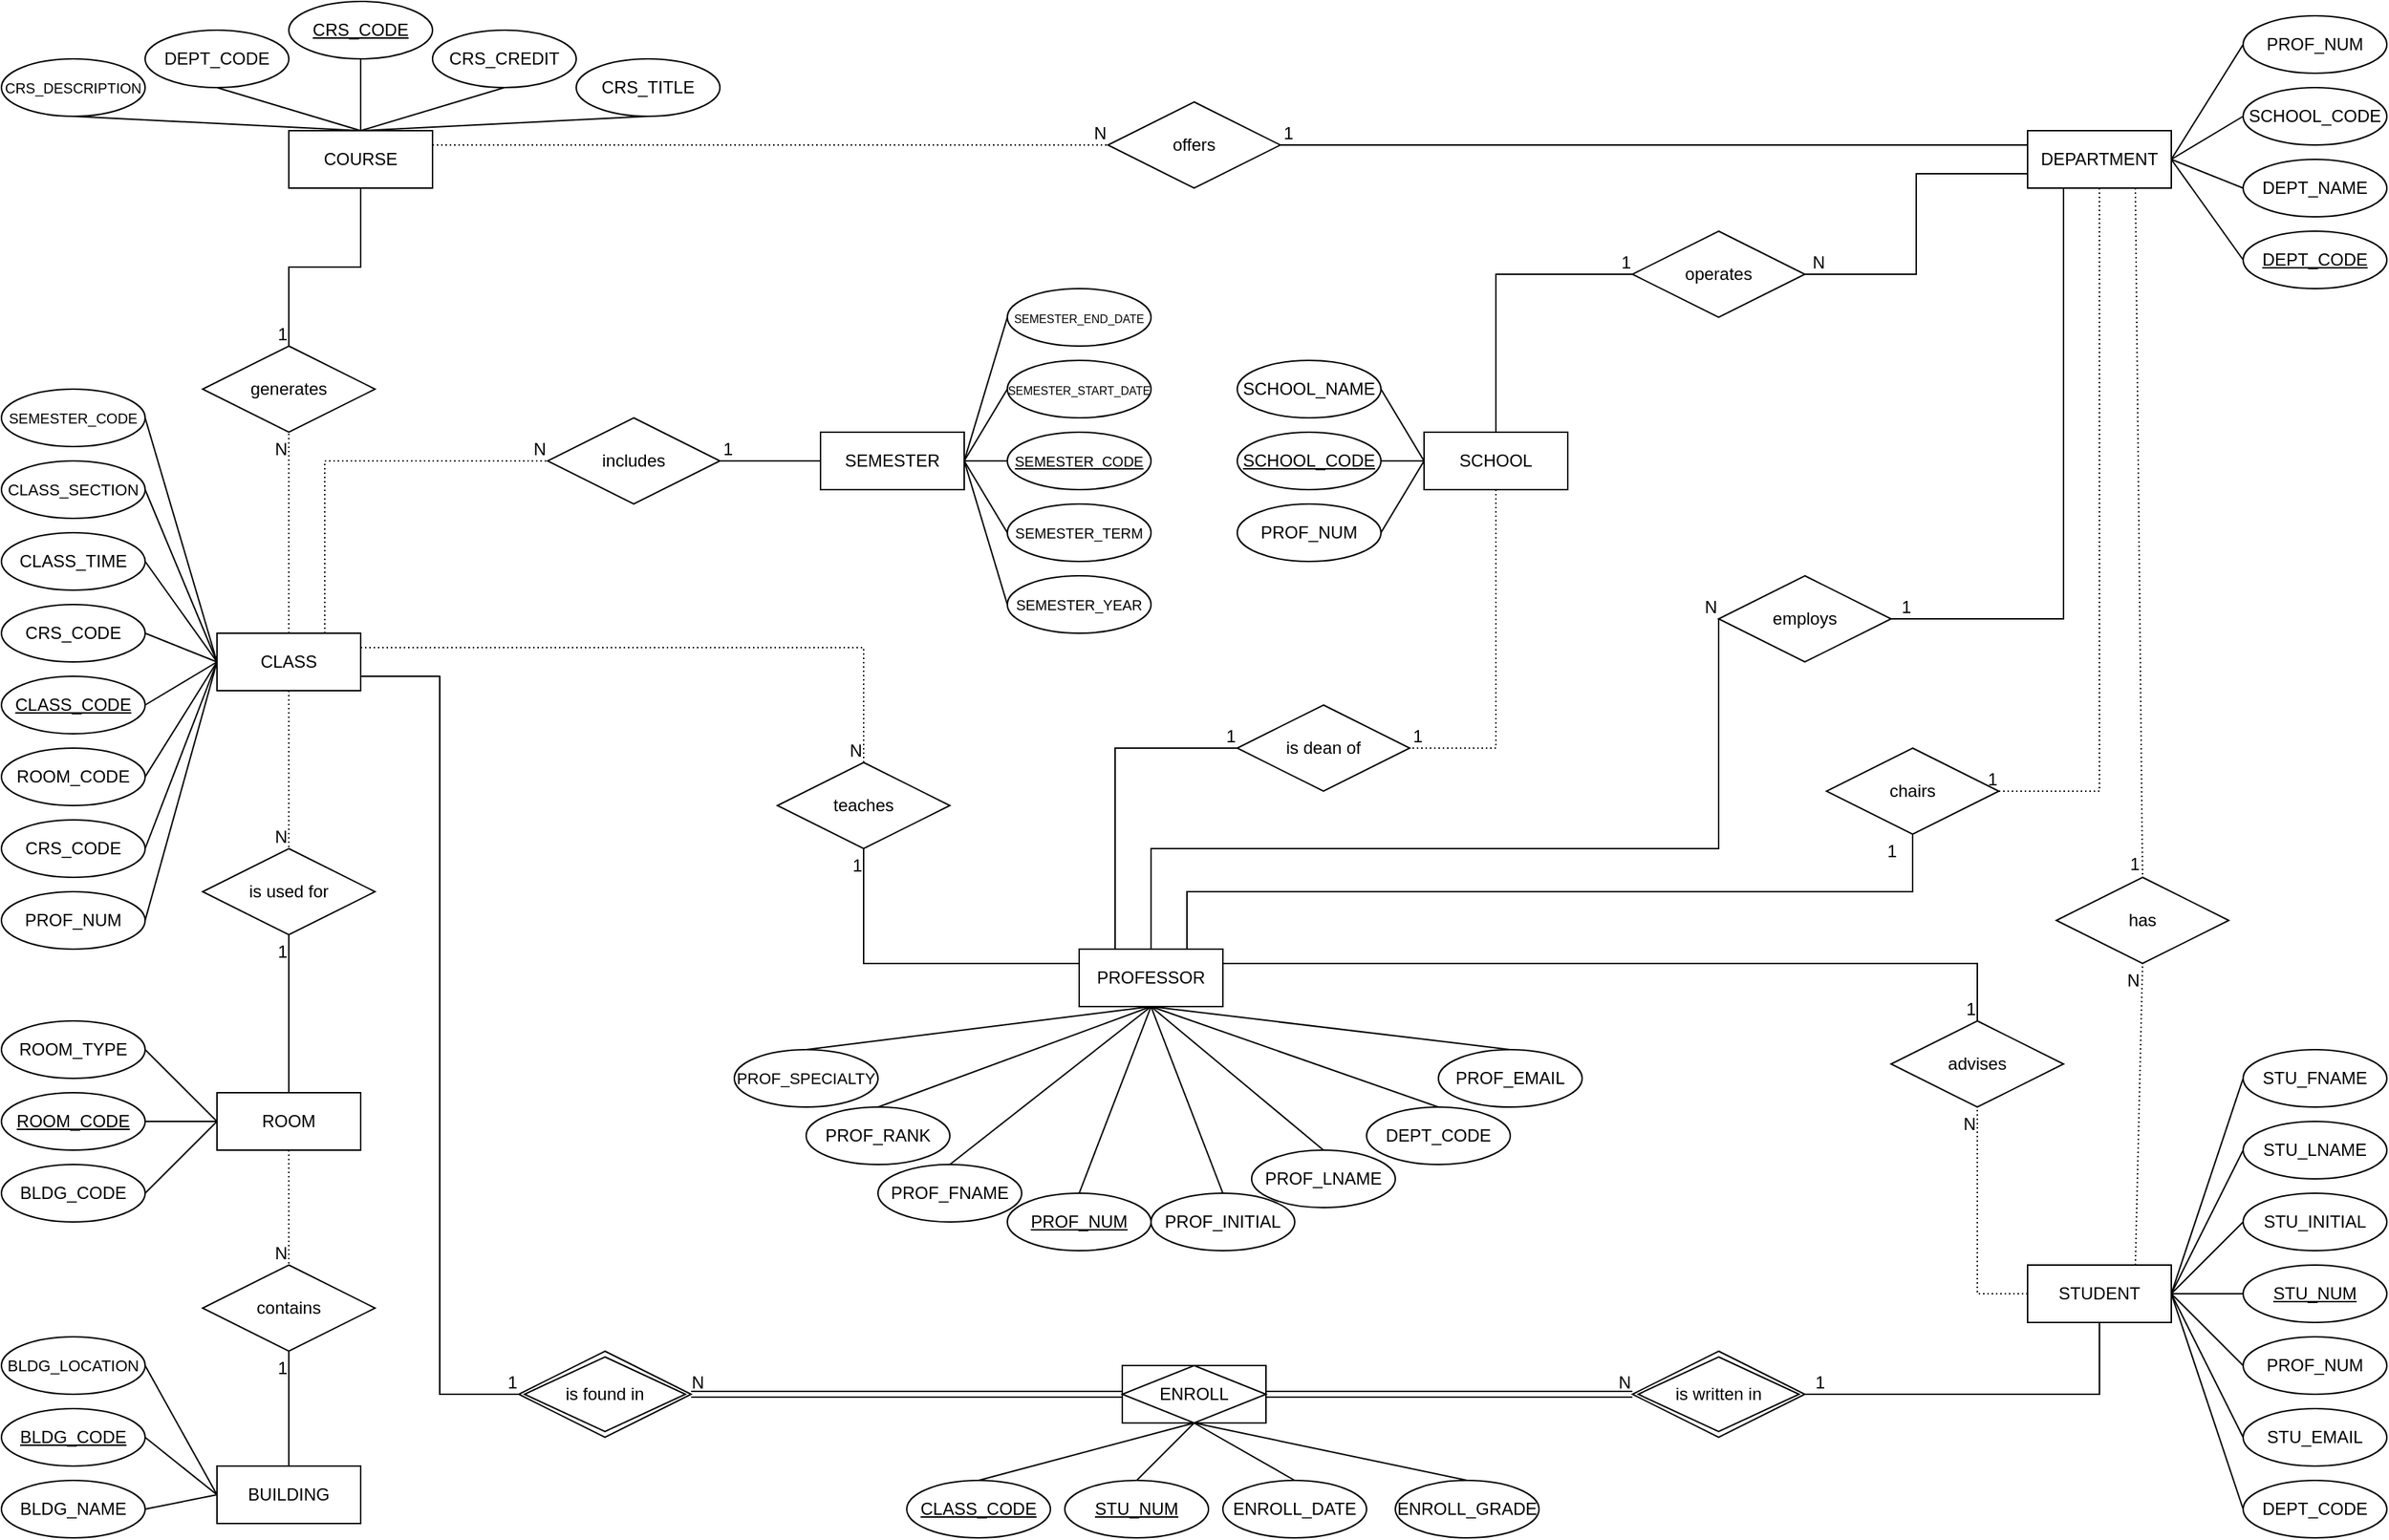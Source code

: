 <mxfile version="24.2.5" type="google">
  <diagram id="R2lEEEUBdFMjLlhIrx00" name="Page-1">
    <mxGraphModel grid="1" page="1" gridSize="10" guides="1" tooltips="1" connect="1" arrows="1" fold="1" pageScale="1" pageWidth="850" pageHeight="1100" math="0" shadow="0" extFonts="Permanent Marker^https://fonts.googleapis.com/css?family=Permanent+Marker">
      <root>
        <mxCell id="0" />
        <mxCell id="1" parent="0" />
        <mxCell id="-fKWHb4eZTRA06gbMYJY-56" value="ENROLL" style="shape=associativeEntity;whiteSpace=wrap;html=1;align=center;" vertex="1" parent="1">
          <mxGeometry x="-50" y="960" width="100" height="40" as="geometry" />
        </mxCell>
        <mxCell id="-fKWHb4eZTRA06gbMYJY-8" value="SCHOOL" style="whiteSpace=wrap;html=1;align=center;" vertex="1" parent="1">
          <mxGeometry x="160" y="310" width="100" height="40" as="geometry" />
        </mxCell>
        <mxCell id="-fKWHb4eZTRA06gbMYJY-9" value="COURSE" style="whiteSpace=wrap;html=1;align=center;" vertex="1" parent="1">
          <mxGeometry x="-630" y="100" width="100" height="40" as="geometry" />
        </mxCell>
        <mxCell id="-fKWHb4eZTRA06gbMYJY-10" value="CLASS" style="whiteSpace=wrap;html=1;align=center;" vertex="1" parent="1">
          <mxGeometry x="-680" y="450" width="100" height="40" as="geometry" />
        </mxCell>
        <mxCell id="-fKWHb4eZTRA06gbMYJY-12" value="STUDENT" style="whiteSpace=wrap;html=1;align=center;" vertex="1" parent="1">
          <mxGeometry x="580" y="890" width="100" height="40" as="geometry" />
        </mxCell>
        <mxCell id="-fKWHb4eZTRA06gbMYJY-13" value="ROOM" style="whiteSpace=wrap;html=1;align=center;" vertex="1" parent="1">
          <mxGeometry x="-680" y="770" width="100" height="40" as="geometry" />
        </mxCell>
        <mxCell id="-fKWHb4eZTRA06gbMYJY-14" value="BUILDING" style="whiteSpace=wrap;html=1;align=center;" vertex="1" parent="1">
          <mxGeometry x="-680" y="1030" width="100" height="40" as="geometry" />
        </mxCell>
        <mxCell id="-fKWHb4eZTRA06gbMYJY-15" value="PROFESSOR" style="whiteSpace=wrap;html=1;align=center;" vertex="1" parent="1">
          <mxGeometry x="-80" y="670" width="100" height="40" as="geometry" />
        </mxCell>
        <mxCell id="-fKWHb4eZTRA06gbMYJY-16" value="DEPARTMENT" style="whiteSpace=wrap;html=1;align=center;" vertex="1" parent="1">
          <mxGeometry x="580" y="100" width="100" height="40" as="geometry" />
        </mxCell>
        <mxCell id="-fKWHb4eZTRA06gbMYJY-17" value="SEMESTER" style="whiteSpace=wrap;html=1;align=center;" vertex="1" parent="1">
          <mxGeometry x="-260" y="310" width="100" height="40" as="geometry" />
        </mxCell>
        <mxCell id="-fKWHb4eZTRA06gbMYJY-18" value="PROF_NUM" style="ellipse;whiteSpace=wrap;html=1;align=center;fontStyle=4;" vertex="1" parent="1">
          <mxGeometry x="-130" y="840" width="100" height="40" as="geometry" />
        </mxCell>
        <mxCell id="-fKWHb4eZTRA06gbMYJY-19" value="DEPT_CODE" style="ellipse;whiteSpace=wrap;html=1;align=center;" vertex="1" parent="1">
          <mxGeometry x="120" y="780" width="100" height="40" as="geometry" />
        </mxCell>
        <mxCell id="-fKWHb4eZTRA06gbMYJY-20" value="&lt;font style=&quot;font-size: 11px;&quot;&gt;PROF_SPECIALTY&lt;/font&gt;" style="ellipse;whiteSpace=wrap;html=1;align=center;" vertex="1" parent="1">
          <mxGeometry x="-320" y="740" width="100" height="40" as="geometry" />
        </mxCell>
        <mxCell id="-fKWHb4eZTRA06gbMYJY-21" value="PROF_RANK" style="ellipse;whiteSpace=wrap;html=1;align=center;" vertex="1" parent="1">
          <mxGeometry x="-270" y="780" width="100" height="40" as="geometry" />
        </mxCell>
        <mxCell id="-fKWHb4eZTRA06gbMYJY-23" value="PROF_FNAME" style="ellipse;whiteSpace=wrap;html=1;align=center;" vertex="1" parent="1">
          <mxGeometry x="-220" y="820" width="100" height="40" as="geometry" />
        </mxCell>
        <mxCell id="-fKWHb4eZTRA06gbMYJY-24" value="PROF_INITIAL" style="ellipse;whiteSpace=wrap;html=1;align=center;" vertex="1" parent="1">
          <mxGeometry x="-30" y="840" width="100" height="40" as="geometry" />
        </mxCell>
        <mxCell id="-fKWHb4eZTRA06gbMYJY-25" value="PROF_EMAIL" style="ellipse;whiteSpace=wrap;html=1;align=center;" vertex="1" parent="1">
          <mxGeometry x="170" y="740" width="100" height="40" as="geometry" />
        </mxCell>
        <mxCell id="-fKWHb4eZTRA06gbMYJY-27" value="SCHOOL_CODE" style="ellipse;whiteSpace=wrap;html=1;align=center;fontStyle=4;" vertex="1" parent="1">
          <mxGeometry x="30" y="310" width="100" height="40" as="geometry" />
        </mxCell>
        <mxCell id="-fKWHb4eZTRA06gbMYJY-28" value="SCHOOL_NAME" style="ellipse;whiteSpace=wrap;html=1;align=center;" vertex="1" parent="1">
          <mxGeometry x="30" y="260" width="100" height="40" as="geometry" />
        </mxCell>
        <mxCell id="-fKWHb4eZTRA06gbMYJY-29" value="PROF_NUM" style="ellipse;whiteSpace=wrap;html=1;align=center;" vertex="1" parent="1">
          <mxGeometry x="30" y="360" width="100" height="40" as="geometry" />
        </mxCell>
        <mxCell id="-fKWHb4eZTRA06gbMYJY-30" value="DEPT_CODE" style="ellipse;whiteSpace=wrap;html=1;align=center;fontStyle=4;" vertex="1" parent="1">
          <mxGeometry x="730" y="170" width="100" height="40" as="geometry" />
        </mxCell>
        <mxCell id="-fKWHb4eZTRA06gbMYJY-31" value="DEPT_NAME" style="ellipse;whiteSpace=wrap;html=1;align=center;" vertex="1" parent="1">
          <mxGeometry x="730" y="120" width="100" height="40" as="geometry" />
        </mxCell>
        <mxCell id="-fKWHb4eZTRA06gbMYJY-32" value="SCHOOL_CODE" style="ellipse;whiteSpace=wrap;html=1;align=center;" vertex="1" parent="1">
          <mxGeometry x="730" y="70" width="100" height="40" as="geometry" />
        </mxCell>
        <mxCell id="-fKWHb4eZTRA06gbMYJY-33" value="PROF_NUM" style="ellipse;whiteSpace=wrap;html=1;align=center;" vertex="1" parent="1">
          <mxGeometry x="730" y="20" width="100" height="40" as="geometry" />
        </mxCell>
        <mxCell id="-fKWHb4eZTRA06gbMYJY-35" value="&lt;font style=&quot;font-size: 10px;&quot;&gt;SEMESTER_CODE&lt;/font&gt;" style="ellipse;whiteSpace=wrap;html=1;align=center;fontStyle=4;" vertex="1" parent="1">
          <mxGeometry x="-130" y="310" width="100" height="40" as="geometry" />
        </mxCell>
        <mxCell id="-fKWHb4eZTRA06gbMYJY-36" value="&lt;font style=&quot;font-size: 10px;&quot;&gt;SEMESTER_TERM&lt;/font&gt;" style="ellipse;whiteSpace=wrap;html=1;align=center;" vertex="1" parent="1">
          <mxGeometry x="-130" y="360" width="100" height="40" as="geometry" />
        </mxCell>
        <mxCell id="-fKWHb4eZTRA06gbMYJY-37" value="&lt;font style=&quot;font-size: 10px;&quot;&gt;SEMESTER_YEAR&lt;/font&gt;" style="ellipse;whiteSpace=wrap;html=1;align=center;" vertex="1" parent="1">
          <mxGeometry x="-130" y="410" width="100" height="40" as="geometry" />
        </mxCell>
        <mxCell id="-fKWHb4eZTRA06gbMYJY-38" value="&lt;font style=&quot;font-size: 8px;&quot;&gt;SEMESTER_START_DATE&lt;/font&gt;" style="ellipse;whiteSpace=wrap;html=1;align=center;" vertex="1" parent="1">
          <mxGeometry x="-130" y="260" width="100" height="40" as="geometry" />
        </mxCell>
        <mxCell id="-fKWHb4eZTRA06gbMYJY-39" value="&lt;font style=&quot;font-size: 8px;&quot;&gt;SEMESTER_END_DATE&lt;/font&gt;" style="ellipse;whiteSpace=wrap;html=1;align=center;" vertex="1" parent="1">
          <mxGeometry x="-130" y="210" width="100" height="40" as="geometry" />
        </mxCell>
        <mxCell id="-fKWHb4eZTRA06gbMYJY-42" value="&lt;font style=&quot;font-size: 10px;&quot;&gt;CRS_DESCRIPTION&lt;/font&gt;" style="ellipse;whiteSpace=wrap;html=1;align=center;" vertex="1" parent="1">
          <mxGeometry x="-830" y="50" width="100" height="40" as="geometry" />
        </mxCell>
        <mxCell id="-fKWHb4eZTRA06gbMYJY-43" value="CRS_CREDIT" style="ellipse;whiteSpace=wrap;html=1;align=center;" vertex="1" parent="1">
          <mxGeometry x="-530" y="30" width="100" height="40" as="geometry" />
        </mxCell>
        <mxCell id="-fKWHb4eZTRA06gbMYJY-44" value="DEPT_CODE" style="ellipse;whiteSpace=wrap;html=1;align=center;" vertex="1" parent="1">
          <mxGeometry x="-730" y="30" width="100" height="40" as="geometry" />
        </mxCell>
        <mxCell id="-fKWHb4eZTRA06gbMYJY-45" value="CRS_TITLE" style="ellipse;whiteSpace=wrap;html=1;align=center;" vertex="1" parent="1">
          <mxGeometry x="-430" y="50" width="100" height="40" as="geometry" />
        </mxCell>
        <mxCell id="-fKWHb4eZTRA06gbMYJY-48" value="CLASS_CODE" style="ellipse;whiteSpace=wrap;html=1;align=center;fontStyle=4;" vertex="1" parent="1">
          <mxGeometry x="-830" y="480" width="100" height="40" as="geometry" />
        </mxCell>
        <mxCell id="-fKWHb4eZTRA06gbMYJY-49" value="&lt;font style=&quot;font-size: 11px;&quot;&gt;CLASS_SECTION&lt;/font&gt;" style="ellipse;whiteSpace=wrap;html=1;align=center;" vertex="1" parent="1">
          <mxGeometry x="-830" y="330" width="100" height="40" as="geometry" />
        </mxCell>
        <mxCell id="-fKWHb4eZTRA06gbMYJY-50" value="CLASS_TIME" style="ellipse;whiteSpace=wrap;html=1;align=center;" vertex="1" parent="1">
          <mxGeometry x="-830" y="380" width="100" height="40" as="geometry" />
        </mxCell>
        <mxCell id="-fKWHb4eZTRA06gbMYJY-51" value="CRS_CODE" style="ellipse;whiteSpace=wrap;html=1;align=center;" vertex="1" parent="1">
          <mxGeometry x="-830" y="580" width="100" height="40" as="geometry" />
        </mxCell>
        <mxCell id="-fKWHb4eZTRA06gbMYJY-52" value="ROOM_CODE" style="ellipse;whiteSpace=wrap;html=1;align=center;" vertex="1" parent="1">
          <mxGeometry x="-830" y="530" width="100" height="40" as="geometry" />
        </mxCell>
        <mxCell id="-fKWHb4eZTRA06gbMYJY-53" value="PROF_NUM" style="ellipse;whiteSpace=wrap;html=1;align=center;" vertex="1" parent="1">
          <mxGeometry x="-830" y="630" width="100" height="40" as="geometry" />
        </mxCell>
        <mxCell id="-fKWHb4eZTRA06gbMYJY-54" value="&lt;font style=&quot;font-size: 10px;&quot;&gt;SEMESTER_CODE&lt;/font&gt;" style="ellipse;whiteSpace=wrap;html=1;align=center;" vertex="1" parent="1">
          <mxGeometry x="-830" y="280" width="100" height="40" as="geometry" />
        </mxCell>
        <mxCell id="-fKWHb4eZTRA06gbMYJY-55" value="CRS_CODE" style="ellipse;whiteSpace=wrap;html=1;align=center;" vertex="1" parent="1">
          <mxGeometry x="-830" y="430" width="100" height="40" as="geometry" />
        </mxCell>
        <mxCell id="-fKWHb4eZTRA06gbMYJY-57" value="STU_NUM" style="ellipse;whiteSpace=wrap;html=1;align=center;fontStyle=4;" vertex="1" parent="1">
          <mxGeometry x="-90" y="1040" width="100" height="40" as="geometry" />
        </mxCell>
        <mxCell id="-fKWHb4eZTRA06gbMYJY-58" value="CLASS_CODE" style="ellipse;whiteSpace=wrap;html=1;align=center;fontStyle=4;" vertex="1" parent="1">
          <mxGeometry x="-200" y="1040" width="100" height="40" as="geometry" />
        </mxCell>
        <mxCell id="-fKWHb4eZTRA06gbMYJY-59" value="ENROLL_GRADE" style="ellipse;whiteSpace=wrap;html=1;align=center;" vertex="1" parent="1">
          <mxGeometry x="140" y="1040" width="100" height="40" as="geometry" />
        </mxCell>
        <mxCell id="-fKWHb4eZTRA06gbMYJY-60" value="ENROLL_DATE" style="ellipse;whiteSpace=wrap;html=1;align=center;" vertex="1" parent="1">
          <mxGeometry x="20" y="1040" width="100" height="40" as="geometry" />
        </mxCell>
        <mxCell id="-fKWHb4eZTRA06gbMYJY-61" value="STU_NUM" style="ellipse;whiteSpace=wrap;html=1;align=center;fontStyle=4;" vertex="1" parent="1">
          <mxGeometry x="730" y="890" width="100" height="40" as="geometry" />
        </mxCell>
        <mxCell id="-fKWHb4eZTRA06gbMYJY-62" value="STU_EMAIL" style="ellipse;whiteSpace=wrap;html=1;align=center;" vertex="1" parent="1">
          <mxGeometry x="730" y="990" width="100" height="40" as="geometry" />
        </mxCell>
        <mxCell id="-fKWHb4eZTRA06gbMYJY-63" value="STU_INITIAL" style="ellipse;whiteSpace=wrap;html=1;align=center;" vertex="1" parent="1">
          <mxGeometry x="730" y="840" width="100" height="40" as="geometry" />
        </mxCell>
        <mxCell id="-fKWHb4eZTRA06gbMYJY-64" value="DEPT_CODE" style="ellipse;whiteSpace=wrap;html=1;align=center;" vertex="1" parent="1">
          <mxGeometry x="730" y="1040" width="100" height="40" as="geometry" />
        </mxCell>
        <mxCell id="-fKWHb4eZTRA06gbMYJY-65" value="STU_LNAME" style="ellipse;whiteSpace=wrap;html=1;align=center;" vertex="1" parent="1">
          <mxGeometry x="730" y="790" width="100" height="40" as="geometry" />
        </mxCell>
        <mxCell id="-fKWHb4eZTRA06gbMYJY-66" value="STU_FNAME" style="ellipse;whiteSpace=wrap;html=1;align=center;" vertex="1" parent="1">
          <mxGeometry x="730" y="740" width="100" height="40" as="geometry" />
        </mxCell>
        <mxCell id="-fKWHb4eZTRA06gbMYJY-67" value="PROF_NUM" style="ellipse;whiteSpace=wrap;html=1;align=center;" vertex="1" parent="1">
          <mxGeometry x="730" y="940" width="100" height="40" as="geometry" />
        </mxCell>
        <mxCell id="-fKWHb4eZTRA06gbMYJY-68" value="ROOM_CODE" style="ellipse;whiteSpace=wrap;html=1;align=center;fontStyle=4;" vertex="1" parent="1">
          <mxGeometry x="-830" y="770" width="100" height="40" as="geometry" />
        </mxCell>
        <mxCell id="-fKWHb4eZTRA06gbMYJY-69" value="BLDG_CODE" style="ellipse;whiteSpace=wrap;html=1;align=center;" vertex="1" parent="1">
          <mxGeometry x="-830" y="820" width="100" height="40" as="geometry" />
        </mxCell>
        <mxCell id="-fKWHb4eZTRA06gbMYJY-70" value="ROOM_TYPE" style="ellipse;whiteSpace=wrap;html=1;align=center;" vertex="1" parent="1">
          <mxGeometry x="-830" y="720" width="100" height="40" as="geometry" />
        </mxCell>
        <mxCell id="-fKWHb4eZTRA06gbMYJY-71" value="BLDG_CODE" style="ellipse;whiteSpace=wrap;html=1;align=center;fontStyle=4;" vertex="1" parent="1">
          <mxGeometry x="-830" y="990" width="100" height="40" as="geometry" />
        </mxCell>
        <mxCell id="-fKWHb4eZTRA06gbMYJY-72" value="&lt;font style=&quot;font-size: 11px;&quot;&gt;BLDG_LOCATION&lt;/font&gt;" style="ellipse;whiteSpace=wrap;html=1;align=center;" vertex="1" parent="1">
          <mxGeometry x="-830" y="940" width="100" height="40" as="geometry" />
        </mxCell>
        <mxCell id="-fKWHb4eZTRA06gbMYJY-73" value="BLDG_NAME" style="ellipse;whiteSpace=wrap;html=1;align=center;" vertex="1" parent="1">
          <mxGeometry x="-830" y="1040" width="100" height="40" as="geometry" />
        </mxCell>
        <mxCell id="zHZeU2eLevNIGY5PHgCM-1" value="" style="endArrow=none;html=1;rounded=0;entryX=0.5;entryY=0;entryDx=0;entryDy=0;exitX=0.5;exitY=1;exitDx=0;exitDy=0;" edge="1" parent="1" source="-fKWHb4eZTRA06gbMYJY-15" target="-fKWHb4eZTRA06gbMYJY-24">
          <mxGeometry width="50" height="50" relative="1" as="geometry">
            <mxPoint x="30" y="750" as="sourcePoint" />
            <mxPoint x="450" y="210" as="targetPoint" />
          </mxGeometry>
        </mxCell>
        <mxCell id="zHZeU2eLevNIGY5PHgCM-2" value="" style="endArrow=none;html=1;rounded=0;exitX=0.5;exitY=1;exitDx=0;exitDy=0;entryX=0.5;entryY=0;entryDx=0;entryDy=0;" edge="1" parent="1" source="-fKWHb4eZTRA06gbMYJY-15" target="-fKWHb4eZTRA06gbMYJY-25">
          <mxGeometry width="50" height="50" relative="1" as="geometry">
            <mxPoint x="400" y="260" as="sourcePoint" />
            <mxPoint x="450" y="210" as="targetPoint" />
          </mxGeometry>
        </mxCell>
        <mxCell id="zHZeU2eLevNIGY5PHgCM-3" value="" style="endArrow=none;html=1;rounded=0;exitX=0.5;exitY=1;exitDx=0;exitDy=0;entryX=0.5;entryY=0;entryDx=0;entryDy=0;" edge="1" parent="1" source="-fKWHb4eZTRA06gbMYJY-15" target="-fKWHb4eZTRA06gbMYJY-18">
          <mxGeometry width="50" height="50" relative="1" as="geometry">
            <mxPoint x="400" y="260" as="sourcePoint" />
            <mxPoint x="450" y="210" as="targetPoint" />
          </mxGeometry>
        </mxCell>
        <mxCell id="zHZeU2eLevNIGY5PHgCM-4" value="" style="endArrow=none;html=1;rounded=0;entryX=0.5;entryY=0;entryDx=0;entryDy=0;exitX=0.5;exitY=1;exitDx=0;exitDy=0;" edge="1" parent="1" source="-fKWHb4eZTRA06gbMYJY-15" target="-fKWHb4eZTRA06gbMYJY-23">
          <mxGeometry width="50" height="50" relative="1" as="geometry">
            <mxPoint x="20" y="760" as="sourcePoint" />
            <mxPoint x="450" y="210" as="targetPoint" />
          </mxGeometry>
        </mxCell>
        <mxCell id="zHZeU2eLevNIGY5PHgCM-5" value="" style="endArrow=none;html=1;rounded=0;exitX=0.5;exitY=1;exitDx=0;exitDy=0;entryX=0.5;entryY=0;entryDx=0;entryDy=0;" edge="1" parent="1" source="-fKWHb4eZTRA06gbMYJY-15" target="-fKWHb4eZTRA06gbMYJY-22">
          <mxGeometry width="50" height="50" relative="1" as="geometry">
            <mxPoint x="400" y="260" as="sourcePoint" />
            <mxPoint x="450" y="210" as="targetPoint" />
          </mxGeometry>
        </mxCell>
        <mxCell id="zHZeU2eLevNIGY5PHgCM-6" value="" style="endArrow=none;html=1;rounded=0;exitX=0.5;exitY=1;exitDx=0;exitDy=0;entryX=0.5;entryY=0;entryDx=0;entryDy=0;" edge="1" parent="1" source="-fKWHb4eZTRA06gbMYJY-15" target="-fKWHb4eZTRA06gbMYJY-19">
          <mxGeometry width="50" height="50" relative="1" as="geometry">
            <mxPoint x="400" y="260" as="sourcePoint" />
            <mxPoint x="450" y="210" as="targetPoint" />
          </mxGeometry>
        </mxCell>
        <mxCell id="zHZeU2eLevNIGY5PHgCM-7" value="" style="endArrow=none;html=1;rounded=0;entryX=0.5;entryY=0;entryDx=0;entryDy=0;exitX=0.5;exitY=1;exitDx=0;exitDy=0;" edge="1" parent="1" source="-fKWHb4eZTRA06gbMYJY-15" target="-fKWHb4eZTRA06gbMYJY-21">
          <mxGeometry width="50" height="50" relative="1" as="geometry">
            <mxPoint x="390" y="160" as="sourcePoint" />
            <mxPoint x="450" y="210" as="targetPoint" />
          </mxGeometry>
        </mxCell>
        <mxCell id="zHZeU2eLevNIGY5PHgCM-8" value="" style="endArrow=none;html=1;rounded=0;exitX=0.5;exitY=1;exitDx=0;exitDy=0;entryX=0.5;entryY=0;entryDx=0;entryDy=0;" edge="1" parent="1" source="-fKWHb4eZTRA06gbMYJY-15" target="-fKWHb4eZTRA06gbMYJY-20">
          <mxGeometry width="50" height="50" relative="1" as="geometry">
            <mxPoint x="400" y="260" as="sourcePoint" />
            <mxPoint x="450" y="210" as="targetPoint" />
          </mxGeometry>
        </mxCell>
        <mxCell id="zHZeU2eLevNIGY5PHgCM-9" style="edgeStyle=orthogonalEdgeStyle;rounded=0;orthogonalLoop=1;jettySize=auto;html=1;exitX=0.5;exitY=1;exitDx=0;exitDy=0;" edge="1" parent="1" source="-fKWHb4eZTRA06gbMYJY-18" target="-fKWHb4eZTRA06gbMYJY-18">
          <mxGeometry relative="1" as="geometry" />
        </mxCell>
        <mxCell id="zHZeU2eLevNIGY5PHgCM-10" value="" style="endArrow=none;html=1;rounded=0;exitX=1;exitY=0.5;exitDx=0;exitDy=0;entryX=0;entryY=0.5;entryDx=0;entryDy=0;" edge="1" parent="1" source="-fKWHb4eZTRA06gbMYJY-27" target="-fKWHb4eZTRA06gbMYJY-8">
          <mxGeometry width="50" height="50" relative="1" as="geometry">
            <mxPoint x="430" y="260" as="sourcePoint" />
            <mxPoint x="480" y="210" as="targetPoint" />
          </mxGeometry>
        </mxCell>
        <mxCell id="zHZeU2eLevNIGY5PHgCM-11" value="" style="endArrow=none;html=1;rounded=0;exitX=1;exitY=0.5;exitDx=0;exitDy=0;entryX=0;entryY=0.5;entryDx=0;entryDy=0;" edge="1" parent="1" source="-fKWHb4eZTRA06gbMYJY-29" target="-fKWHb4eZTRA06gbMYJY-8">
          <mxGeometry width="50" height="50" relative="1" as="geometry">
            <mxPoint x="430" y="260" as="sourcePoint" />
            <mxPoint x="480" y="210" as="targetPoint" />
          </mxGeometry>
        </mxCell>
        <mxCell id="zHZeU2eLevNIGY5PHgCM-12" value="" style="endArrow=none;html=1;rounded=0;exitX=1;exitY=0.5;exitDx=0;exitDy=0;entryX=0;entryY=0.5;entryDx=0;entryDy=0;" edge="1" parent="1" source="-fKWHb4eZTRA06gbMYJY-28" target="-fKWHb4eZTRA06gbMYJY-8">
          <mxGeometry width="50" height="50" relative="1" as="geometry">
            <mxPoint x="430" y="260" as="sourcePoint" />
            <mxPoint x="480" y="210" as="targetPoint" />
          </mxGeometry>
        </mxCell>
        <mxCell id="zHZeU2eLevNIGY5PHgCM-16" value="" style="endArrow=none;html=1;rounded=0;exitX=0;exitY=0.5;exitDx=0;exitDy=0;entryX=1;entryY=0.5;entryDx=0;entryDy=0;" edge="1" parent="1" source="-fKWHb4eZTRA06gbMYJY-10" target="-fKWHb4eZTRA06gbMYJY-48">
          <mxGeometry width="50" height="50" relative="1" as="geometry">
            <mxPoint x="380" y="760" as="sourcePoint" />
            <mxPoint x="430" y="710" as="targetPoint" />
          </mxGeometry>
        </mxCell>
        <mxCell id="zHZeU2eLevNIGY5PHgCM-17" value="" style="endArrow=none;html=1;rounded=0;exitX=0;exitY=0.5;exitDx=0;exitDy=0;entryX=1;entryY=0.5;entryDx=0;entryDy=0;" edge="1" parent="1" source="-fKWHb4eZTRA06gbMYJY-10" target="-fKWHb4eZTRA06gbMYJY-52">
          <mxGeometry width="50" height="50" relative="1" as="geometry">
            <mxPoint x="380" y="760" as="sourcePoint" />
            <mxPoint x="430" y="710" as="targetPoint" />
          </mxGeometry>
        </mxCell>
        <mxCell id="zHZeU2eLevNIGY5PHgCM-18" value="" style="endArrow=none;html=1;rounded=0;exitX=0;exitY=0.5;exitDx=0;exitDy=0;entryX=1;entryY=0.5;entryDx=0;entryDy=0;" edge="1" parent="1" source="-fKWHb4eZTRA06gbMYJY-10" target="-fKWHb4eZTRA06gbMYJY-50">
          <mxGeometry width="50" height="50" relative="1" as="geometry">
            <mxPoint x="380" y="760" as="sourcePoint" />
            <mxPoint x="430" y="710" as="targetPoint" />
          </mxGeometry>
        </mxCell>
        <mxCell id="zHZeU2eLevNIGY5PHgCM-19" value="" style="endArrow=none;html=1;rounded=0;exitX=0;exitY=0.5;exitDx=0;exitDy=0;entryX=1;entryY=0.5;entryDx=0;entryDy=0;" edge="1" parent="1" source="-fKWHb4eZTRA06gbMYJY-10" target="-fKWHb4eZTRA06gbMYJY-53">
          <mxGeometry width="50" height="50" relative="1" as="geometry">
            <mxPoint x="380" y="760" as="sourcePoint" />
            <mxPoint x="430" y="710" as="targetPoint" />
          </mxGeometry>
        </mxCell>
        <mxCell id="zHZeU2eLevNIGY5PHgCM-20" value="" style="endArrow=none;html=1;rounded=0;exitX=0;exitY=0.5;exitDx=0;exitDy=0;entryX=1;entryY=0.5;entryDx=0;entryDy=0;" edge="1" parent="1" source="-fKWHb4eZTRA06gbMYJY-10" target="-fKWHb4eZTRA06gbMYJY-55">
          <mxGeometry width="50" height="50" relative="1" as="geometry">
            <mxPoint x="380" y="760" as="sourcePoint" />
            <mxPoint x="-710" y="370" as="targetPoint" />
          </mxGeometry>
        </mxCell>
        <mxCell id="zHZeU2eLevNIGY5PHgCM-21" value="" style="endArrow=none;html=1;rounded=0;exitX=0;exitY=0.5;exitDx=0;exitDy=0;entryX=1;entryY=0.5;entryDx=0;entryDy=0;" edge="1" parent="1" source="-fKWHb4eZTRA06gbMYJY-10" target="-fKWHb4eZTRA06gbMYJY-51">
          <mxGeometry width="50" height="50" relative="1" as="geometry">
            <mxPoint x="380" y="760" as="sourcePoint" />
            <mxPoint x="430" y="710" as="targetPoint" />
          </mxGeometry>
        </mxCell>
        <mxCell id="zHZeU2eLevNIGY5PHgCM-22" value="" style="endArrow=none;html=1;rounded=0;exitX=0;exitY=0.5;exitDx=0;exitDy=0;entryX=1;entryY=0.5;entryDx=0;entryDy=0;" edge="1" parent="1" source="-fKWHb4eZTRA06gbMYJY-10" target="-fKWHb4eZTRA06gbMYJY-54">
          <mxGeometry width="50" height="50" relative="1" as="geometry">
            <mxPoint x="380" y="760" as="sourcePoint" />
            <mxPoint x="430" y="710" as="targetPoint" />
          </mxGeometry>
        </mxCell>
        <mxCell id="zHZeU2eLevNIGY5PHgCM-23" value="" style="endArrow=none;html=1;rounded=0;exitX=0;exitY=0.5;exitDx=0;exitDy=0;entryX=1;entryY=0.5;entryDx=0;entryDy=0;" edge="1" parent="1" source="-fKWHb4eZTRA06gbMYJY-10" target="-fKWHb4eZTRA06gbMYJY-49">
          <mxGeometry width="50" height="50" relative="1" as="geometry">
            <mxPoint x="380" y="760" as="sourcePoint" />
            <mxPoint x="430" y="710" as="targetPoint" />
          </mxGeometry>
        </mxCell>
        <mxCell id="zHZeU2eLevNIGY5PHgCM-24" value="" style="endArrow=none;html=1;rounded=0;exitX=0.5;exitY=1;exitDx=0;exitDy=0;entryX=0.5;entryY=0;entryDx=0;entryDy=0;" edge="1" parent="1" source="-fKWHb4eZTRA06gbMYJY-56" target="-fKWHb4eZTRA06gbMYJY-58">
          <mxGeometry width="50" height="50" relative="1" as="geometry">
            <mxPoint x="380" y="760" as="sourcePoint" />
            <mxPoint x="430" y="710" as="targetPoint" />
          </mxGeometry>
        </mxCell>
        <mxCell id="zHZeU2eLevNIGY5PHgCM-25" value="" style="endArrow=none;html=1;rounded=0;exitX=0.5;exitY=1;exitDx=0;exitDy=0;entryX=0.5;entryY=0;entryDx=0;entryDy=0;" edge="1" parent="1" source="-fKWHb4eZTRA06gbMYJY-56" target="-fKWHb4eZTRA06gbMYJY-57">
          <mxGeometry width="50" height="50" relative="1" as="geometry">
            <mxPoint x="370" y="790" as="sourcePoint" />
            <mxPoint x="430" y="710" as="targetPoint" />
          </mxGeometry>
        </mxCell>
        <mxCell id="zHZeU2eLevNIGY5PHgCM-26" value="" style="endArrow=none;html=1;rounded=0;exitX=0.5;exitY=1;exitDx=0;exitDy=0;entryX=0.5;entryY=0;entryDx=0;entryDy=0;" edge="1" parent="1" source="-fKWHb4eZTRA06gbMYJY-56" target="-fKWHb4eZTRA06gbMYJY-60">
          <mxGeometry width="50" height="50" relative="1" as="geometry">
            <mxPoint x="380" y="760" as="sourcePoint" />
            <mxPoint x="430" y="710" as="targetPoint" />
          </mxGeometry>
        </mxCell>
        <mxCell id="zHZeU2eLevNIGY5PHgCM-27" value="" style="endArrow=none;html=1;rounded=0;exitX=0.5;exitY=0;exitDx=0;exitDy=0;entryX=0.5;entryY=1;entryDx=0;entryDy=0;" edge="1" parent="1" source="-fKWHb4eZTRA06gbMYJY-59" target="-fKWHb4eZTRA06gbMYJY-56">
          <mxGeometry width="50" height="50" relative="1" as="geometry">
            <mxPoint x="210" y="920" as="sourcePoint" />
            <mxPoint y="1010" as="targetPoint" />
          </mxGeometry>
        </mxCell>
        <mxCell id="zHZeU2eLevNIGY5PHgCM-28" value="" style="endArrow=none;html=1;rounded=0;exitX=0;exitY=0.5;exitDx=0;exitDy=0;entryX=1;entryY=0.5;entryDx=0;entryDy=0;" edge="1" parent="1" source="-fKWHb4eZTRA06gbMYJY-13" target="-fKWHb4eZTRA06gbMYJY-68">
          <mxGeometry width="50" height="50" relative="1" as="geometry">
            <mxPoint x="380" y="760" as="sourcePoint" />
            <mxPoint x="430" y="710" as="targetPoint" />
          </mxGeometry>
        </mxCell>
        <mxCell id="zHZeU2eLevNIGY5PHgCM-29" value="" style="endArrow=none;html=1;rounded=0;exitX=0;exitY=0.5;exitDx=0;exitDy=0;entryX=1;entryY=0.5;entryDx=0;entryDy=0;" edge="1" parent="1" source="-fKWHb4eZTRA06gbMYJY-13" target="-fKWHb4eZTRA06gbMYJY-70">
          <mxGeometry width="50" height="50" relative="1" as="geometry">
            <mxPoint x="380" y="760" as="sourcePoint" />
            <mxPoint x="430" y="710" as="targetPoint" />
          </mxGeometry>
        </mxCell>
        <mxCell id="zHZeU2eLevNIGY5PHgCM-30" value="" style="endArrow=none;html=1;rounded=0;exitX=0;exitY=0.5;exitDx=0;exitDy=0;entryX=1;entryY=0.5;entryDx=0;entryDy=0;" edge="1" parent="1" source="-fKWHb4eZTRA06gbMYJY-13" target="-fKWHb4eZTRA06gbMYJY-69">
          <mxGeometry width="50" height="50" relative="1" as="geometry">
            <mxPoint x="380" y="760" as="sourcePoint" />
            <mxPoint x="430" y="710" as="targetPoint" />
          </mxGeometry>
        </mxCell>
        <mxCell id="zHZeU2eLevNIGY5PHgCM-31" value="" style="endArrow=none;html=1;rounded=0;entryX=1;entryY=0.5;entryDx=0;entryDy=0;exitX=0;exitY=0.5;exitDx=0;exitDy=0;" edge="1" parent="1" source="-fKWHb4eZTRA06gbMYJY-14" target="-fKWHb4eZTRA06gbMYJY-72">
          <mxGeometry width="50" height="50" relative="1" as="geometry">
            <mxPoint x="-610" y="1010" as="sourcePoint" />
            <mxPoint x="430" y="710" as="targetPoint" />
          </mxGeometry>
        </mxCell>
        <mxCell id="zHZeU2eLevNIGY5PHgCM-32" value="" style="endArrow=none;html=1;rounded=0;entryX=0;entryY=0.5;entryDx=0;entryDy=0;exitX=1;exitY=0.5;exitDx=0;exitDy=0;" edge="1" parent="1" source="-fKWHb4eZTRA06gbMYJY-71" target="-fKWHb4eZTRA06gbMYJY-14">
          <mxGeometry width="50" height="50" relative="1" as="geometry">
            <mxPoint x="380" y="760" as="sourcePoint" />
            <mxPoint x="430" y="710" as="targetPoint" />
          </mxGeometry>
        </mxCell>
        <mxCell id="zHZeU2eLevNIGY5PHgCM-33" value="" style="endArrow=none;html=1;rounded=0;exitX=1;exitY=0.5;exitDx=0;exitDy=0;entryX=0;entryY=0.5;entryDx=0;entryDy=0;" edge="1" parent="1" source="-fKWHb4eZTRA06gbMYJY-73" target="-fKWHb4eZTRA06gbMYJY-14">
          <mxGeometry width="50" height="50" relative="1" as="geometry">
            <mxPoint x="380" y="760" as="sourcePoint" />
            <mxPoint x="430" y="710" as="targetPoint" />
          </mxGeometry>
        </mxCell>
        <mxCell id="zHZeU2eLevNIGY5PHgCM-34" value="" style="endArrow=none;html=1;rounded=0;exitX=1;exitY=0.5;exitDx=0;exitDy=0;entryX=0;entryY=0.5;entryDx=0;entryDy=0;" edge="1" parent="1" source="-fKWHb4eZTRA06gbMYJY-12" target="-fKWHb4eZTRA06gbMYJY-62">
          <mxGeometry width="50" height="50" relative="1" as="geometry">
            <mxPoint x="380" y="760" as="sourcePoint" />
            <mxPoint x="430" y="710" as="targetPoint" />
          </mxGeometry>
        </mxCell>
        <mxCell id="zHZeU2eLevNIGY5PHgCM-35" value="" style="endArrow=none;html=1;rounded=0;exitX=1;exitY=0.5;exitDx=0;exitDy=0;entryX=0;entryY=0.5;entryDx=0;entryDy=0;" edge="1" parent="1" source="-fKWHb4eZTRA06gbMYJY-12" target="-fKWHb4eZTRA06gbMYJY-61">
          <mxGeometry width="50" height="50" relative="1" as="geometry">
            <mxPoint x="380" y="760" as="sourcePoint" />
            <mxPoint x="430" y="710" as="targetPoint" />
          </mxGeometry>
        </mxCell>
        <mxCell id="zHZeU2eLevNIGY5PHgCM-36" value="" style="endArrow=none;html=1;rounded=0;exitX=1;exitY=0.5;exitDx=0;exitDy=0;entryX=0;entryY=0.5;entryDx=0;entryDy=0;" edge="1" parent="1" source="-fKWHb4eZTRA06gbMYJY-12" target="-fKWHb4eZTRA06gbMYJY-64">
          <mxGeometry width="50" height="50" relative="1" as="geometry">
            <mxPoint x="380" y="760" as="sourcePoint" />
            <mxPoint x="430" y="710" as="targetPoint" />
          </mxGeometry>
        </mxCell>
        <mxCell id="zHZeU2eLevNIGY5PHgCM-37" value="" style="endArrow=none;html=1;rounded=0;exitX=1;exitY=0.5;exitDx=0;exitDy=0;entryX=0;entryY=0.5;entryDx=0;entryDy=0;" edge="1" parent="1" source="-fKWHb4eZTRA06gbMYJY-12" target="-fKWHb4eZTRA06gbMYJY-65">
          <mxGeometry width="50" height="50" relative="1" as="geometry">
            <mxPoint x="380" y="760" as="sourcePoint" />
            <mxPoint x="430" y="710" as="targetPoint" />
          </mxGeometry>
        </mxCell>
        <mxCell id="zHZeU2eLevNIGY5PHgCM-38" value="" style="endArrow=none;html=1;rounded=0;exitX=1;exitY=0.5;exitDx=0;exitDy=0;entryX=0;entryY=0.5;entryDx=0;entryDy=0;" edge="1" parent="1" source="-fKWHb4eZTRA06gbMYJY-12" target="-fKWHb4eZTRA06gbMYJY-63">
          <mxGeometry width="50" height="50" relative="1" as="geometry">
            <mxPoint x="380" y="760" as="sourcePoint" />
            <mxPoint x="430" y="710" as="targetPoint" />
          </mxGeometry>
        </mxCell>
        <mxCell id="zHZeU2eLevNIGY5PHgCM-39" value="" style="endArrow=none;html=1;rounded=0;entryX=1;entryY=0.5;entryDx=0;entryDy=0;exitX=0;exitY=0.5;exitDx=0;exitDy=0;" edge="1" parent="1" source="-fKWHb4eZTRA06gbMYJY-66" target="-fKWHb4eZTRA06gbMYJY-12">
          <mxGeometry width="50" height="50" relative="1" as="geometry">
            <mxPoint x="380" y="760" as="sourcePoint" />
            <mxPoint x="430" y="710" as="targetPoint" />
          </mxGeometry>
        </mxCell>
        <mxCell id="zHZeU2eLevNIGY5PHgCM-40" value="" style="endArrow=none;html=1;rounded=0;exitX=1;exitY=0.5;exitDx=0;exitDy=0;entryX=0;entryY=0.5;entryDx=0;entryDy=0;" edge="1" parent="1" source="-fKWHb4eZTRA06gbMYJY-12" target="-fKWHb4eZTRA06gbMYJY-67">
          <mxGeometry width="50" height="50" relative="1" as="geometry">
            <mxPoint x="380" y="760" as="sourcePoint" />
            <mxPoint x="430" y="710" as="targetPoint" />
          </mxGeometry>
        </mxCell>
        <mxCell id="zHZeU2eLevNIGY5PHgCM-41" value="" style="endArrow=none;html=1;rounded=0;exitX=1;exitY=0.5;exitDx=0;exitDy=0;entryX=0;entryY=0.5;entryDx=0;entryDy=0;" edge="1" parent="1" source="-fKWHb4eZTRA06gbMYJY-17" target="-fKWHb4eZTRA06gbMYJY-35">
          <mxGeometry width="50" height="50" relative="1" as="geometry">
            <mxPoint x="380" y="260" as="sourcePoint" />
            <mxPoint x="430" y="210" as="targetPoint" />
          </mxGeometry>
        </mxCell>
        <mxCell id="zHZeU2eLevNIGY5PHgCM-42" value="" style="endArrow=none;html=1;rounded=0;exitX=1;exitY=0.5;exitDx=0;exitDy=0;entryX=0;entryY=0.5;entryDx=0;entryDy=0;" edge="1" parent="1" source="-fKWHb4eZTRA06gbMYJY-17" target="-fKWHb4eZTRA06gbMYJY-38">
          <mxGeometry width="50" height="50" relative="1" as="geometry">
            <mxPoint x="380" y="260" as="sourcePoint" />
            <mxPoint x="430" y="210" as="targetPoint" />
          </mxGeometry>
        </mxCell>
        <mxCell id="zHZeU2eLevNIGY5PHgCM-43" value="" style="endArrow=none;html=1;rounded=0;exitX=1;exitY=0.5;exitDx=0;exitDy=0;entryX=0;entryY=0.5;entryDx=0;entryDy=0;" edge="1" parent="1" source="-fKWHb4eZTRA06gbMYJY-17" target="-fKWHb4eZTRA06gbMYJY-36">
          <mxGeometry width="50" height="50" relative="1" as="geometry">
            <mxPoint x="380" y="260" as="sourcePoint" />
            <mxPoint x="430" y="210" as="targetPoint" />
          </mxGeometry>
        </mxCell>
        <mxCell id="zHZeU2eLevNIGY5PHgCM-44" value="" style="endArrow=none;html=1;rounded=0;exitX=1;exitY=0.5;exitDx=0;exitDy=0;entryX=0;entryY=0.5;entryDx=0;entryDy=0;" edge="1" parent="1" source="-fKWHb4eZTRA06gbMYJY-17" target="-fKWHb4eZTRA06gbMYJY-39">
          <mxGeometry width="50" height="50" relative="1" as="geometry">
            <mxPoint x="380" y="260" as="sourcePoint" />
            <mxPoint x="430" y="210" as="targetPoint" />
          </mxGeometry>
        </mxCell>
        <mxCell id="zHZeU2eLevNIGY5PHgCM-45" value="" style="endArrow=none;html=1;rounded=0;exitX=1;exitY=0.5;exitDx=0;exitDy=0;entryX=0;entryY=0.5;entryDx=0;entryDy=0;" edge="1" parent="1" source="-fKWHb4eZTRA06gbMYJY-17" target="-fKWHb4eZTRA06gbMYJY-37">
          <mxGeometry width="50" height="50" relative="1" as="geometry">
            <mxPoint x="380" y="260" as="sourcePoint" />
            <mxPoint x="430" y="210" as="targetPoint" />
          </mxGeometry>
        </mxCell>
        <mxCell id="zHZeU2eLevNIGY5PHgCM-46" value="" style="endArrow=none;html=1;rounded=0;exitX=1;exitY=0.5;exitDx=0;exitDy=0;entryX=0;entryY=0.5;entryDx=0;entryDy=0;" edge="1" parent="1" source="-fKWHb4eZTRA06gbMYJY-16" target="-fKWHb4eZTRA06gbMYJY-33">
          <mxGeometry width="50" height="50" relative="1" as="geometry">
            <mxPoint x="380" y="260" as="sourcePoint" />
            <mxPoint x="430" y="210" as="targetPoint" />
          </mxGeometry>
        </mxCell>
        <mxCell id="zHZeU2eLevNIGY5PHgCM-48" value="" style="endArrow=none;html=1;rounded=0;exitX=1;exitY=0.5;exitDx=0;exitDy=0;entryX=0;entryY=0.5;entryDx=0;entryDy=0;" edge="1" parent="1" source="-fKWHb4eZTRA06gbMYJY-16" target="-fKWHb4eZTRA06gbMYJY-30">
          <mxGeometry width="50" height="50" relative="1" as="geometry">
            <mxPoint x="380" y="260" as="sourcePoint" />
            <mxPoint x="430" y="210" as="targetPoint" />
          </mxGeometry>
        </mxCell>
        <mxCell id="zHZeU2eLevNIGY5PHgCM-49" value="" style="endArrow=none;html=1;rounded=0;exitX=1;exitY=0.5;exitDx=0;exitDy=0;entryX=0;entryY=0.5;entryDx=0;entryDy=0;" edge="1" parent="1" source="-fKWHb4eZTRA06gbMYJY-16" target="-fKWHb4eZTRA06gbMYJY-32">
          <mxGeometry width="50" height="50" relative="1" as="geometry">
            <mxPoint x="380" y="260" as="sourcePoint" />
            <mxPoint x="430" y="210" as="targetPoint" />
          </mxGeometry>
        </mxCell>
        <mxCell id="zHZeU2eLevNIGY5PHgCM-50" value="" style="endArrow=none;html=1;rounded=0;exitX=0;exitY=0.5;exitDx=0;exitDy=0;entryX=1;entryY=0.5;entryDx=0;entryDy=0;" edge="1" parent="1" source="-fKWHb4eZTRA06gbMYJY-31" target="-fKWHb4eZTRA06gbMYJY-16">
          <mxGeometry width="50" height="50" relative="1" as="geometry">
            <mxPoint x="380" y="260" as="sourcePoint" />
            <mxPoint x="430" y="210" as="targetPoint" />
          </mxGeometry>
        </mxCell>
        <mxCell id="zHZeU2eLevNIGY5PHgCM-51" value="" style="endArrow=none;html=1;rounded=0;entryX=0.5;entryY=0;entryDx=0;entryDy=0;exitX=0.5;exitY=1;exitDx=0;exitDy=0;" edge="1" parent="1" source="-fKWHb4eZTRA06gbMYJY-41" target="-fKWHb4eZTRA06gbMYJY-9">
          <mxGeometry width="50" height="50" relative="1" as="geometry">
            <mxPoint x="380" y="260" as="sourcePoint" />
            <mxPoint x="430" y="210" as="targetPoint" />
          </mxGeometry>
        </mxCell>
        <mxCell id="-fKWHb4eZTRA06gbMYJY-41" value="CRS_CODE" style="ellipse;whiteSpace=wrap;html=1;align=center;fontStyle=4;" vertex="1" parent="1">
          <mxGeometry x="-630" y="10" width="100" height="40" as="geometry" />
        </mxCell>
        <mxCell id="zHZeU2eLevNIGY5PHgCM-54" value="" style="endArrow=none;html=1;rounded=0;entryX=0.5;entryY=0;entryDx=0;entryDy=0;exitX=0.5;exitY=1;exitDx=0;exitDy=0;" edge="1" parent="1" source="-fKWHb4eZTRA06gbMYJY-44" target="-fKWHb4eZTRA06gbMYJY-9">
          <mxGeometry width="50" height="50" relative="1" as="geometry">
            <mxPoint x="380" y="260" as="sourcePoint" />
            <mxPoint x="430" y="210" as="targetPoint" />
          </mxGeometry>
        </mxCell>
        <mxCell id="zHZeU2eLevNIGY5PHgCM-55" value="" style="endArrow=none;html=1;rounded=0;exitX=0.5;exitY=0;exitDx=0;exitDy=0;entryX=0.5;entryY=1;entryDx=0;entryDy=0;" edge="1" parent="1" source="-fKWHb4eZTRA06gbMYJY-9" target="-fKWHb4eZTRA06gbMYJY-43">
          <mxGeometry width="50" height="50" relative="1" as="geometry">
            <mxPoint x="380" y="260" as="sourcePoint" />
            <mxPoint x="430" y="210" as="targetPoint" />
          </mxGeometry>
        </mxCell>
        <mxCell id="zHZeU2eLevNIGY5PHgCM-56" value="" style="endArrow=none;html=1;rounded=0;exitX=0.5;exitY=0;exitDx=0;exitDy=0;entryX=0.5;entryY=1;entryDx=0;entryDy=0;" edge="1" parent="1" source="-fKWHb4eZTRA06gbMYJY-9" target="-fKWHb4eZTRA06gbMYJY-42">
          <mxGeometry width="50" height="50" relative="1" as="geometry">
            <mxPoint x="380" y="260" as="sourcePoint" />
            <mxPoint x="430" y="210" as="targetPoint" />
          </mxGeometry>
        </mxCell>
        <mxCell id="zHZeU2eLevNIGY5PHgCM-57" value="" style="endArrow=none;html=1;rounded=0;entryX=0.5;entryY=1;entryDx=0;entryDy=0;exitX=0.5;exitY=0;exitDx=0;exitDy=0;" edge="1" parent="1" source="-fKWHb4eZTRA06gbMYJY-9" target="-fKWHb4eZTRA06gbMYJY-45">
          <mxGeometry width="50" height="50" relative="1" as="geometry">
            <mxPoint x="380" y="260" as="sourcePoint" />
            <mxPoint x="430" y="210" as="targetPoint" />
          </mxGeometry>
        </mxCell>
        <mxCell id="-fKWHb4eZTRA06gbMYJY-22" value="PROF_LNAME" style="ellipse;whiteSpace=wrap;html=1;align=center;" vertex="1" parent="1">
          <mxGeometry x="40" y="810" width="100" height="40" as="geometry" />
        </mxCell>
        <mxCell id="zHZeU2eLevNIGY5PHgCM-68" value="generates" style="shape=rhombus;perimeter=rhombusPerimeter;whiteSpace=wrap;html=1;align=center;" vertex="1" parent="1">
          <mxGeometry x="-690" y="250" width="120" height="60" as="geometry" />
        </mxCell>
        <mxCell id="zHZeU2eLevNIGY5PHgCM-69" value="offers" style="shape=rhombus;perimeter=rhombusPerimeter;whiteSpace=wrap;html=1;align=center;" vertex="1" parent="1">
          <mxGeometry x="-60" y="80" width="120" height="60" as="geometry" />
        </mxCell>
        <mxCell id="zHZeU2eLevNIGY5PHgCM-70" value="operates" style="shape=rhombus;perimeter=rhombusPerimeter;whiteSpace=wrap;html=1;align=center;" vertex="1" parent="1">
          <mxGeometry x="305" y="170" width="120" height="60" as="geometry" />
        </mxCell>
        <mxCell id="zHZeU2eLevNIGY5PHgCM-71" value="is used for" style="shape=rhombus;perimeter=rhombusPerimeter;whiteSpace=wrap;html=1;align=center;" vertex="1" parent="1">
          <mxGeometry x="-690" y="600" width="120" height="60" as="geometry" />
        </mxCell>
        <mxCell id="zHZeU2eLevNIGY5PHgCM-72" value="contains" style="shape=rhombus;perimeter=rhombusPerimeter;whiteSpace=wrap;html=1;align=center;" vertex="1" parent="1">
          <mxGeometry x="-690" y="890" width="120" height="60" as="geometry" />
        </mxCell>
        <mxCell id="zHZeU2eLevNIGY5PHgCM-74" value="is found in" style="shape=rhombus;double=1;perimeter=rhombusPerimeter;whiteSpace=wrap;html=1;align=center;" vertex="1" parent="1">
          <mxGeometry x="-470" y="950" width="120" height="60" as="geometry" />
        </mxCell>
        <mxCell id="zHZeU2eLevNIGY5PHgCM-75" value="includes" style="shape=rhombus;perimeter=rhombusPerimeter;whiteSpace=wrap;html=1;align=center;" vertex="1" parent="1">
          <mxGeometry x="-450" y="300" width="120" height="60" as="geometry" />
        </mxCell>
        <mxCell id="zHZeU2eLevNIGY5PHgCM-77" value="is dean of" style="shape=rhombus;perimeter=rhombusPerimeter;whiteSpace=wrap;html=1;align=center;" vertex="1" parent="1">
          <mxGeometry x="30" y="500" width="120" height="60" as="geometry" />
        </mxCell>
        <mxCell id="zHZeU2eLevNIGY5PHgCM-78" value="teaches" style="shape=rhombus;perimeter=rhombusPerimeter;whiteSpace=wrap;html=1;align=center;" vertex="1" parent="1">
          <mxGeometry x="-290" y="540" width="120" height="60" as="geometry" />
        </mxCell>
        <mxCell id="zHZeU2eLevNIGY5PHgCM-79" value="advises" style="shape=rhombus;perimeter=rhombusPerimeter;whiteSpace=wrap;html=1;align=center;" vertex="1" parent="1">
          <mxGeometry x="485" y="720" width="120" height="60" as="geometry" />
        </mxCell>
        <mxCell id="zHZeU2eLevNIGY5PHgCM-80" value="is written in" style="shape=rhombus;double=1;perimeter=rhombusPerimeter;whiteSpace=wrap;html=1;align=center;" vertex="1" parent="1">
          <mxGeometry x="305" y="950" width="120" height="60" as="geometry" />
        </mxCell>
        <mxCell id="zHZeU2eLevNIGY5PHgCM-81" value="employs" style="shape=rhombus;perimeter=rhombusPerimeter;whiteSpace=wrap;html=1;align=center;" vertex="1" parent="1">
          <mxGeometry x="365" y="410" width="120" height="60" as="geometry" />
        </mxCell>
        <mxCell id="zHZeU2eLevNIGY5PHgCM-82" value="chairs" style="shape=rhombus;perimeter=rhombusPerimeter;whiteSpace=wrap;html=1;align=center;" vertex="1" parent="1">
          <mxGeometry x="440" y="530" width="120" height="60" as="geometry" />
        </mxCell>
        <mxCell id="zHZeU2eLevNIGY5PHgCM-93" value="" style="endArrow=none;html=1;rounded=0;entryX=0.5;entryY=0;entryDx=0;entryDy=0;exitX=0.5;exitY=1;exitDx=0;exitDy=0;edgeStyle=orthogonalEdgeStyle;" edge="1" parent="1" source="-fKWHb4eZTRA06gbMYJY-9" target="zHZeU2eLevNIGY5PHgCM-68">
          <mxGeometry relative="1" as="geometry">
            <mxPoint x="-620" y="290" as="sourcePoint" />
            <mxPoint x="-460" y="290" as="targetPoint" />
          </mxGeometry>
        </mxCell>
        <mxCell id="zHZeU2eLevNIGY5PHgCM-94" value="1" style="resizable=0;html=1;whiteSpace=wrap;align=right;verticalAlign=bottom;" connectable="0" vertex="1" parent="zHZeU2eLevNIGY5PHgCM-93">
          <mxGeometry x="1" relative="1" as="geometry">
            <mxPoint as="offset" />
          </mxGeometry>
        </mxCell>
        <mxCell id="zHZeU2eLevNIGY5PHgCM-97" value="" style="endArrow=none;html=1;rounded=0;entryX=1;entryY=0.5;entryDx=0;entryDy=0;exitX=0;exitY=0.5;exitDx=0;exitDy=0;" edge="1" parent="1" source="-fKWHb4eZTRA06gbMYJY-17" target="zHZeU2eLevNIGY5PHgCM-75">
          <mxGeometry relative="1" as="geometry">
            <mxPoint x="-620" y="290" as="sourcePoint" />
            <mxPoint x="-460" y="290" as="targetPoint" />
          </mxGeometry>
        </mxCell>
        <mxCell id="zHZeU2eLevNIGY5PHgCM-98" value="1" style="resizable=0;html=1;whiteSpace=wrap;align=right;verticalAlign=bottom;" connectable="0" vertex="1" parent="zHZeU2eLevNIGY5PHgCM-97">
          <mxGeometry x="1" relative="1" as="geometry">
            <mxPoint x="10" as="offset" />
          </mxGeometry>
        </mxCell>
        <mxCell id="zHZeU2eLevNIGY5PHgCM-105" value="" style="endArrow=none;html=1;rounded=0;entryX=0.5;entryY=1;entryDx=0;entryDy=0;exitX=0;exitY=0.25;exitDx=0;exitDy=0;edgeStyle=orthogonalEdgeStyle;" edge="1" parent="1" source="-fKWHb4eZTRA06gbMYJY-15" target="zHZeU2eLevNIGY5PHgCM-78">
          <mxGeometry relative="1" as="geometry">
            <mxPoint x="-620" y="490" as="sourcePoint" />
            <mxPoint x="-460" y="490" as="targetPoint" />
          </mxGeometry>
        </mxCell>
        <mxCell id="zHZeU2eLevNIGY5PHgCM-106" value="1" style="resizable=0;html=1;whiteSpace=wrap;align=right;verticalAlign=bottom;" connectable="0" vertex="1" parent="zHZeU2eLevNIGY5PHgCM-105">
          <mxGeometry x="1" relative="1" as="geometry">
            <mxPoint y="20" as="offset" />
          </mxGeometry>
        </mxCell>
        <mxCell id="zHZeU2eLevNIGY5PHgCM-109" value="" style="endArrow=none;html=1;rounded=0;entryX=0.5;entryY=1;entryDx=0;entryDy=0;exitX=0.5;exitY=0;exitDx=0;exitDy=0;" edge="1" parent="1" source="-fKWHb4eZTRA06gbMYJY-14" target="zHZeU2eLevNIGY5PHgCM-72">
          <mxGeometry relative="1" as="geometry">
            <mxPoint x="-620" y="900" as="sourcePoint" />
            <mxPoint x="-460" y="900" as="targetPoint" />
          </mxGeometry>
        </mxCell>
        <mxCell id="zHZeU2eLevNIGY5PHgCM-110" value="1" style="resizable=0;html=1;whiteSpace=wrap;align=right;verticalAlign=bottom;" connectable="0" vertex="1" parent="zHZeU2eLevNIGY5PHgCM-109">
          <mxGeometry x="1" relative="1" as="geometry">
            <mxPoint y="20" as="offset" />
          </mxGeometry>
        </mxCell>
        <mxCell id="zHZeU2eLevNIGY5PHgCM-113" value="" style="endArrow=none;html=1;rounded=0;entryX=0.5;entryY=1;entryDx=0;entryDy=0;exitX=0.5;exitY=0;exitDx=0;exitDy=0;" edge="1" parent="1" source="-fKWHb4eZTRA06gbMYJY-13" target="zHZeU2eLevNIGY5PHgCM-71">
          <mxGeometry relative="1" as="geometry">
            <mxPoint x="-620" y="700" as="sourcePoint" />
            <mxPoint x="-460" y="700" as="targetPoint" />
          </mxGeometry>
        </mxCell>
        <mxCell id="zHZeU2eLevNIGY5PHgCM-114" value="1" style="resizable=0;html=1;whiteSpace=wrap;align=right;verticalAlign=bottom;" connectable="0" vertex="1" parent="zHZeU2eLevNIGY5PHgCM-113">
          <mxGeometry x="1" relative="1" as="geometry">
            <mxPoint y="20" as="offset" />
          </mxGeometry>
        </mxCell>
        <mxCell id="zHZeU2eLevNIGY5PHgCM-119" value="" style="endArrow=none;html=1;rounded=0;entryX=1;entryY=0.5;entryDx=0;entryDy=0;exitX=0;exitY=0.25;exitDx=0;exitDy=0;exitPerimeter=0;" edge="1" parent="1" source="-fKWHb4eZTRA06gbMYJY-16" target="zHZeU2eLevNIGY5PHgCM-69">
          <mxGeometry relative="1" as="geometry">
            <mxPoint x="50" y="290" as="sourcePoint" />
            <mxPoint x="210" y="290" as="targetPoint" />
          </mxGeometry>
        </mxCell>
        <mxCell id="zHZeU2eLevNIGY5PHgCM-120" value="1" style="resizable=0;html=1;whiteSpace=wrap;align=right;verticalAlign=bottom;" connectable="0" vertex="1" parent="zHZeU2eLevNIGY5PHgCM-119">
          <mxGeometry x="1" relative="1" as="geometry">
            <mxPoint x="10" as="offset" />
          </mxGeometry>
        </mxCell>
        <mxCell id="zHZeU2eLevNIGY5PHgCM-123" value="" style="endArrow=none;html=1;rounded=0;entryX=0;entryY=0.5;entryDx=0;entryDy=0;exitX=0.5;exitY=0;exitDx=0;exitDy=0;edgeStyle=orthogonalEdgeStyle;" edge="1" parent="1" source="-fKWHb4eZTRA06gbMYJY-8" target="zHZeU2eLevNIGY5PHgCM-70">
          <mxGeometry relative="1" as="geometry">
            <mxPoint x="110" y="390" as="sourcePoint" />
            <mxPoint x="270" y="390" as="targetPoint" />
          </mxGeometry>
        </mxCell>
        <mxCell id="zHZeU2eLevNIGY5PHgCM-124" value="1" style="resizable=0;html=1;whiteSpace=wrap;align=right;verticalAlign=bottom;" connectable="0" vertex="1" parent="zHZeU2eLevNIGY5PHgCM-123">
          <mxGeometry x="1" relative="1" as="geometry" />
        </mxCell>
        <mxCell id="zHZeU2eLevNIGY5PHgCM-125" value="" style="endArrow=none;html=1;rounded=0;entryX=1;entryY=0.5;entryDx=0;entryDy=0;edgeStyle=orthogonalEdgeStyle;exitX=0;exitY=0.75;exitDx=0;exitDy=0;" edge="1" parent="1" source="-fKWHb4eZTRA06gbMYJY-16" target="zHZeU2eLevNIGY5PHgCM-70">
          <mxGeometry relative="1" as="geometry">
            <mxPoint x="570" y="130" as="sourcePoint" />
            <mxPoint x="270" y="390" as="targetPoint" />
          </mxGeometry>
        </mxCell>
        <mxCell id="zHZeU2eLevNIGY5PHgCM-126" value="N" style="resizable=0;html=1;whiteSpace=wrap;align=right;verticalAlign=bottom;" connectable="0" vertex="1" parent="zHZeU2eLevNIGY5PHgCM-125">
          <mxGeometry x="1" relative="1" as="geometry">
            <mxPoint x="15" as="offset" />
          </mxGeometry>
        </mxCell>
        <mxCell id="zHZeU2eLevNIGY5PHgCM-127" value="" style="endArrow=none;html=1;rounded=0;entryX=0;entryY=0.5;entryDx=0;entryDy=0;exitX=0.25;exitY=0;exitDx=0;exitDy=0;edgeStyle=orthogonalEdgeStyle;" edge="1" parent="1" source="-fKWHb4eZTRA06gbMYJY-15" target="zHZeU2eLevNIGY5PHgCM-77">
          <mxGeometry relative="1" as="geometry">
            <mxPoint x="210" y="490" as="sourcePoint" />
            <mxPoint x="370" y="490" as="targetPoint" />
          </mxGeometry>
        </mxCell>
        <mxCell id="zHZeU2eLevNIGY5PHgCM-128" value="1" style="resizable=0;html=1;whiteSpace=wrap;align=right;verticalAlign=bottom;" connectable="0" vertex="1" parent="zHZeU2eLevNIGY5PHgCM-127">
          <mxGeometry x="1" relative="1" as="geometry" />
        </mxCell>
        <mxCell id="zHZeU2eLevNIGY5PHgCM-131" value="" style="endArrow=none;html=1;rounded=0;entryX=0.5;entryY=0;entryDx=0;entryDy=0;exitX=1;exitY=0.25;exitDx=0;exitDy=0;edgeStyle=orthogonalEdgeStyle;" edge="1" parent="1" source="-fKWHb4eZTRA06gbMYJY-15" target="zHZeU2eLevNIGY5PHgCM-79">
          <mxGeometry relative="1" as="geometry">
            <mxPoint x="360" y="700" as="sourcePoint" />
            <mxPoint x="520" y="700" as="targetPoint" />
          </mxGeometry>
        </mxCell>
        <mxCell id="zHZeU2eLevNIGY5PHgCM-132" value="1" style="resizable=0;html=1;whiteSpace=wrap;align=right;verticalAlign=bottom;" connectable="0" vertex="1" parent="zHZeU2eLevNIGY5PHgCM-131">
          <mxGeometry x="1" relative="1" as="geometry">
            <mxPoint as="offset" />
          </mxGeometry>
        </mxCell>
        <mxCell id="zHZeU2eLevNIGY5PHgCM-136" value="" style="endArrow=none;html=1;rounded=0;entryX=1;entryY=0.5;entryDx=0;entryDy=0;exitX=0.25;exitY=1;exitDx=0;exitDy=0;edgeStyle=orthogonalEdgeStyle;" edge="1" parent="1" source="-fKWHb4eZTRA06gbMYJY-16" target="zHZeU2eLevNIGY5PHgCM-81">
          <mxGeometry relative="1" as="geometry">
            <mxPoint x="350" y="390" as="sourcePoint" />
            <mxPoint x="510" y="390" as="targetPoint" />
          </mxGeometry>
        </mxCell>
        <mxCell id="zHZeU2eLevNIGY5PHgCM-137" value="1" style="resizable=0;html=1;whiteSpace=wrap;align=right;verticalAlign=bottom;" connectable="0" vertex="1" parent="zHZeU2eLevNIGY5PHgCM-136">
          <mxGeometry x="1" relative="1" as="geometry">
            <mxPoint x="15" as="offset" />
          </mxGeometry>
        </mxCell>
        <mxCell id="zHZeU2eLevNIGY5PHgCM-138" value="" style="endArrow=none;html=1;rounded=0;entryX=0;entryY=0.5;entryDx=0;entryDy=0;exitX=0.5;exitY=0;exitDx=0;exitDy=0;" edge="1" parent="1" source="-fKWHb4eZTRA06gbMYJY-15" target="zHZeU2eLevNIGY5PHgCM-81">
          <mxGeometry relative="1" as="geometry">
            <mxPoint x="350" y="490" as="sourcePoint" />
            <mxPoint x="510" y="490" as="targetPoint" />
            <Array as="points">
              <mxPoint x="-30" y="600" />
              <mxPoint x="70" y="600" />
              <mxPoint x="180" y="600" />
              <mxPoint x="365" y="600" />
            </Array>
          </mxGeometry>
        </mxCell>
        <mxCell id="zHZeU2eLevNIGY5PHgCM-139" value="N" style="resizable=0;html=1;whiteSpace=wrap;align=right;verticalAlign=bottom;" connectable="0" vertex="1" parent="zHZeU2eLevNIGY5PHgCM-138">
          <mxGeometry x="1" relative="1" as="geometry" />
        </mxCell>
        <mxCell id="zHZeU2eLevNIGY5PHgCM-142" value="" style="endArrow=none;html=1;rounded=0;entryX=0.5;entryY=1;entryDx=0;entryDy=0;exitX=0.75;exitY=0;exitDx=0;exitDy=0;edgeStyle=orthogonalEdgeStyle;" edge="1" parent="1" source="-fKWHb4eZTRA06gbMYJY-15" target="zHZeU2eLevNIGY5PHgCM-82">
          <mxGeometry relative="1" as="geometry">
            <mxPoint x="350" y="490" as="sourcePoint" />
            <mxPoint x="510" y="490" as="targetPoint" />
          </mxGeometry>
        </mxCell>
        <mxCell id="zHZeU2eLevNIGY5PHgCM-143" value="1" style="resizable=0;html=1;whiteSpace=wrap;align=right;verticalAlign=bottom;" connectable="0" vertex="1" parent="zHZeU2eLevNIGY5PHgCM-142">
          <mxGeometry x="1" relative="1" as="geometry">
            <mxPoint x="-10" y="20" as="offset" />
          </mxGeometry>
        </mxCell>
        <mxCell id="zHZeU2eLevNIGY5PHgCM-150" value="has" style="shape=rhombus;perimeter=rhombusPerimeter;whiteSpace=wrap;html=1;align=center;" vertex="1" parent="1">
          <mxGeometry x="600" y="620" width="120" height="60" as="geometry" />
        </mxCell>
        <mxCell id="zHZeU2eLevNIGY5PHgCM-168" value="" style="endArrow=none;html=1;rounded=0;entryX=0;entryY=0.5;entryDx=0;entryDy=0;exitX=1;exitY=0.75;exitDx=0;exitDy=0;edgeStyle=orthogonalEdgeStyle;" edge="1" parent="1" source="-fKWHb4eZTRA06gbMYJY-10" target="zHZeU2eLevNIGY5PHgCM-74">
          <mxGeometry relative="1" as="geometry">
            <mxPoint x="-120" y="810" as="sourcePoint" />
            <mxPoint x="40" y="810" as="targetPoint" />
          </mxGeometry>
        </mxCell>
        <mxCell id="zHZeU2eLevNIGY5PHgCM-169" value="1" style="resizable=0;html=1;whiteSpace=wrap;align=right;verticalAlign=bottom;" connectable="0" vertex="1" parent="zHZeU2eLevNIGY5PHgCM-168">
          <mxGeometry x="1" relative="1" as="geometry" />
        </mxCell>
        <mxCell id="zHZeU2eLevNIGY5PHgCM-170" value="" style="shape=link;html=1;rounded=0;entryX=1;entryY=0.5;entryDx=0;entryDy=0;exitX=0;exitY=0.5;exitDx=0;exitDy=0;" edge="1" parent="1" source="-fKWHb4eZTRA06gbMYJY-56" target="zHZeU2eLevNIGY5PHgCM-74">
          <mxGeometry relative="1" as="geometry">
            <mxPoint x="-120" y="810" as="sourcePoint" />
            <mxPoint x="40" y="810" as="targetPoint" />
          </mxGeometry>
        </mxCell>
        <mxCell id="zHZeU2eLevNIGY5PHgCM-171" value="N" style="resizable=0;html=1;whiteSpace=wrap;align=right;verticalAlign=bottom;" connectable="0" vertex="1" parent="zHZeU2eLevNIGY5PHgCM-170">
          <mxGeometry x="1" relative="1" as="geometry">
            <mxPoint x="10" as="offset" />
          </mxGeometry>
        </mxCell>
        <mxCell id="zHZeU2eLevNIGY5PHgCM-172" value="" style="endArrow=none;html=1;rounded=0;entryX=1;entryY=0.5;entryDx=0;entryDy=0;exitX=0.5;exitY=1;exitDx=0;exitDy=0;edgeStyle=orthogonalEdgeStyle;" edge="1" parent="1" source="-fKWHb4eZTRA06gbMYJY-12" target="zHZeU2eLevNIGY5PHgCM-80">
          <mxGeometry relative="1" as="geometry">
            <mxPoint x="-120" y="810" as="sourcePoint" />
            <mxPoint x="40" y="810" as="targetPoint" />
          </mxGeometry>
        </mxCell>
        <mxCell id="zHZeU2eLevNIGY5PHgCM-173" value="1" style="resizable=0;html=1;whiteSpace=wrap;align=right;verticalAlign=bottom;" connectable="0" vertex="1" parent="zHZeU2eLevNIGY5PHgCM-172">
          <mxGeometry x="1" relative="1" as="geometry">
            <mxPoint x="15" as="offset" />
          </mxGeometry>
        </mxCell>
        <mxCell id="zHZeU2eLevNIGY5PHgCM-174" value="" style="shape=link;html=1;rounded=0;entryX=0;entryY=0.5;entryDx=0;entryDy=0;exitX=1;exitY=0.5;exitDx=0;exitDy=0;" edge="1" parent="1" source="-fKWHb4eZTRA06gbMYJY-56" target="zHZeU2eLevNIGY5PHgCM-80">
          <mxGeometry relative="1" as="geometry">
            <mxPoint x="-120" y="810" as="sourcePoint" />
            <mxPoint x="40" y="810" as="targetPoint" />
          </mxGeometry>
        </mxCell>
        <mxCell id="zHZeU2eLevNIGY5PHgCM-175" value="N" style="resizable=0;html=1;whiteSpace=wrap;align=right;verticalAlign=bottom;" connectable="0" vertex="1" parent="zHZeU2eLevNIGY5PHgCM-174">
          <mxGeometry x="1" relative="1" as="geometry" />
        </mxCell>
        <mxCell id="c6p4Kcs7uQo38I6XH0Tv-1" value="" style="endArrow=none;html=1;rounded=0;dashed=1;dashPattern=1 2;entryX=0.5;entryY=1;entryDx=0;entryDy=0;exitX=0.5;exitY=0;exitDx=0;exitDy=0;" edge="1" parent="1" source="-fKWHb4eZTRA06gbMYJY-10" target="zHZeU2eLevNIGY5PHgCM-68">
          <mxGeometry relative="1" as="geometry">
            <mxPoint x="-540" y="250" as="sourcePoint" />
            <mxPoint x="-380" y="250" as="targetPoint" />
          </mxGeometry>
        </mxCell>
        <mxCell id="c6p4Kcs7uQo38I6XH0Tv-2" value="N" style="resizable=0;html=1;whiteSpace=wrap;align=right;verticalAlign=bottom;" connectable="0" vertex="1" parent="c6p4Kcs7uQo38I6XH0Tv-1">
          <mxGeometry x="1" relative="1" as="geometry">
            <mxPoint y="20" as="offset" />
          </mxGeometry>
        </mxCell>
        <mxCell id="c6p4Kcs7uQo38I6XH0Tv-3" value="" style="endArrow=none;html=1;rounded=0;dashed=1;dashPattern=1 2;entryX=0;entryY=0.5;entryDx=0;entryDy=0;exitX=0.75;exitY=0;exitDx=0;exitDy=0;edgeStyle=orthogonalEdgeStyle;" edge="1" parent="1" source="-fKWHb4eZTRA06gbMYJY-10" target="zHZeU2eLevNIGY5PHgCM-75">
          <mxGeometry relative="1" as="geometry">
            <mxPoint x="-530" y="230" as="sourcePoint" />
            <mxPoint x="-370" y="230" as="targetPoint" />
          </mxGeometry>
        </mxCell>
        <mxCell id="c6p4Kcs7uQo38I6XH0Tv-4" value="N" style="resizable=0;html=1;whiteSpace=wrap;align=right;verticalAlign=bottom;" connectable="0" vertex="1" parent="c6p4Kcs7uQo38I6XH0Tv-3">
          <mxGeometry x="1" relative="1" as="geometry" />
        </mxCell>
        <mxCell id="c6p4Kcs7uQo38I6XH0Tv-5" value="" style="endArrow=none;html=1;rounded=0;dashed=1;dashPattern=1 2;entryX=0;entryY=0.5;entryDx=0;entryDy=0;exitX=1;exitY=0.25;exitDx=0;exitDy=0;" edge="1" parent="1" source="-fKWHb4eZTRA06gbMYJY-9" target="zHZeU2eLevNIGY5PHgCM-69">
          <mxGeometry relative="1" as="geometry">
            <mxPoint x="-380" y="180" as="sourcePoint" />
            <mxPoint x="-220" y="180" as="targetPoint" />
          </mxGeometry>
        </mxCell>
        <mxCell id="c6p4Kcs7uQo38I6XH0Tv-6" value="N" style="resizable=0;html=1;whiteSpace=wrap;align=right;verticalAlign=bottom;" connectable="0" vertex="1" parent="c6p4Kcs7uQo38I6XH0Tv-5">
          <mxGeometry x="1" relative="1" as="geometry" />
        </mxCell>
        <mxCell id="c6p4Kcs7uQo38I6XH0Tv-8" value="" style="endArrow=none;html=1;rounded=0;dashed=1;dashPattern=1 2;entryX=1;entryY=0.5;entryDx=0;entryDy=0;exitX=0.5;exitY=1;exitDx=0;exitDy=0;edgeStyle=orthogonalEdgeStyle;" edge="1" parent="1" source="-fKWHb4eZTRA06gbMYJY-16" target="zHZeU2eLevNIGY5PHgCM-82">
          <mxGeometry relative="1" as="geometry">
            <mxPoint x="390" y="340" as="sourcePoint" />
            <mxPoint x="550" y="340" as="targetPoint" />
          </mxGeometry>
        </mxCell>
        <mxCell id="c6p4Kcs7uQo38I6XH0Tv-9" value="1" style="resizable=0;html=1;whiteSpace=wrap;align=right;verticalAlign=bottom;" connectable="0" vertex="1" parent="c6p4Kcs7uQo38I6XH0Tv-8">
          <mxGeometry x="1" relative="1" as="geometry" />
        </mxCell>
        <mxCell id="c6p4Kcs7uQo38I6XH0Tv-10" value="" style="endArrow=none;html=1;rounded=0;dashed=1;dashPattern=1 2;entryX=0.5;entryY=0;entryDx=0;entryDy=0;exitX=0.75;exitY=1;exitDx=0;exitDy=0;" edge="1" parent="1" source="-fKWHb4eZTRA06gbMYJY-16" target="zHZeU2eLevNIGY5PHgCM-150">
          <mxGeometry relative="1" as="geometry">
            <mxPoint x="400" y="540" as="sourcePoint" />
            <mxPoint x="560" y="540" as="targetPoint" />
          </mxGeometry>
        </mxCell>
        <mxCell id="c6p4Kcs7uQo38I6XH0Tv-11" value="1" style="resizable=0;html=1;whiteSpace=wrap;align=right;verticalAlign=bottom;" connectable="0" vertex="1" parent="c6p4Kcs7uQo38I6XH0Tv-10">
          <mxGeometry x="1" relative="1" as="geometry" />
        </mxCell>
        <mxCell id="c6p4Kcs7uQo38I6XH0Tv-12" value="" style="endArrow=none;html=1;rounded=0;dashed=1;dashPattern=1 2;entryX=0.5;entryY=1;entryDx=0;entryDy=0;exitX=0.75;exitY=0;exitDx=0;exitDy=0;" edge="1" parent="1" source="-fKWHb4eZTRA06gbMYJY-12" target="zHZeU2eLevNIGY5PHgCM-150">
          <mxGeometry relative="1" as="geometry">
            <mxPoint x="400" y="740" as="sourcePoint" />
            <mxPoint x="560" y="740" as="targetPoint" />
          </mxGeometry>
        </mxCell>
        <mxCell id="c6p4Kcs7uQo38I6XH0Tv-13" value="N" style="resizable=0;html=1;whiteSpace=wrap;align=right;verticalAlign=bottom;" connectable="0" vertex="1" parent="c6p4Kcs7uQo38I6XH0Tv-12">
          <mxGeometry x="1" relative="1" as="geometry">
            <mxPoint y="20" as="offset" />
          </mxGeometry>
        </mxCell>
        <mxCell id="c6p4Kcs7uQo38I6XH0Tv-14" value="" style="endArrow=none;html=1;rounded=0;dashed=1;dashPattern=1 2;entryX=0.5;entryY=1;entryDx=0;entryDy=0;exitX=0;exitY=0.5;exitDx=0;exitDy=0;edgeStyle=orthogonalEdgeStyle;" edge="1" parent="1" source="-fKWHb4eZTRA06gbMYJY-12" target="zHZeU2eLevNIGY5PHgCM-79">
          <mxGeometry relative="1" as="geometry">
            <mxPoint x="360" y="829" as="sourcePoint" />
            <mxPoint x="520" y="829" as="targetPoint" />
          </mxGeometry>
        </mxCell>
        <mxCell id="c6p4Kcs7uQo38I6XH0Tv-15" value="N" style="resizable=0;html=1;whiteSpace=wrap;align=right;verticalAlign=bottom;" connectable="0" vertex="1" parent="c6p4Kcs7uQo38I6XH0Tv-14">
          <mxGeometry x="1" relative="1" as="geometry">
            <mxPoint y="20" as="offset" />
          </mxGeometry>
        </mxCell>
        <mxCell id="c6p4Kcs7uQo38I6XH0Tv-16" value="" style="endArrow=none;html=1;rounded=0;dashed=1;dashPattern=1 2;entryX=1;entryY=0.5;entryDx=0;entryDy=0;exitX=0.5;exitY=1;exitDx=0;exitDy=0;edgeStyle=orthogonalEdgeStyle;" edge="1" parent="1" source="-fKWHb4eZTRA06gbMYJY-8" target="zHZeU2eLevNIGY5PHgCM-77">
          <mxGeometry relative="1" as="geometry">
            <mxPoint x="95" y="510" as="sourcePoint" />
            <mxPoint x="325" y="390" as="targetPoint" />
          </mxGeometry>
        </mxCell>
        <mxCell id="c6p4Kcs7uQo38I6XH0Tv-17" value="1" style="resizable=0;html=1;whiteSpace=wrap;align=right;verticalAlign=bottom;" connectable="0" vertex="1" parent="c6p4Kcs7uQo38I6XH0Tv-16">
          <mxGeometry x="1" relative="1" as="geometry">
            <mxPoint x="10" as="offset" />
          </mxGeometry>
        </mxCell>
        <mxCell id="c6p4Kcs7uQo38I6XH0Tv-18" value="" style="endArrow=none;html=1;rounded=0;dashed=1;dashPattern=1 2;entryX=0.5;entryY=0;entryDx=0;entryDy=0;exitX=1;exitY=0.25;exitDx=0;exitDy=0;edgeStyle=orthogonalEdgeStyle;" edge="1" parent="1" source="-fKWHb4eZTRA06gbMYJY-10" target="zHZeU2eLevNIGY5PHgCM-78">
          <mxGeometry relative="1" as="geometry">
            <mxPoint x="-425" y="430" as="sourcePoint" />
            <mxPoint x="-265" y="430" as="targetPoint" />
          </mxGeometry>
        </mxCell>
        <mxCell id="c6p4Kcs7uQo38I6XH0Tv-19" value="N" style="resizable=0;html=1;whiteSpace=wrap;align=right;verticalAlign=bottom;" connectable="0" vertex="1" parent="c6p4Kcs7uQo38I6XH0Tv-18">
          <mxGeometry x="1" relative="1" as="geometry" />
        </mxCell>
        <mxCell id="c6p4Kcs7uQo38I6XH0Tv-20" value="" style="endArrow=none;html=1;rounded=0;dashed=1;dashPattern=1 2;entryX=0.5;entryY=0;entryDx=0;entryDy=0;exitX=0.5;exitY=1;exitDx=0;exitDy=0;" edge="1" parent="1" source="-fKWHb4eZTRA06gbMYJY-10" target="zHZeU2eLevNIGY5PHgCM-71">
          <mxGeometry relative="1" as="geometry">
            <mxPoint x="-430" y="649.38" as="sourcePoint" />
            <mxPoint x="-270" y="649.38" as="targetPoint" />
          </mxGeometry>
        </mxCell>
        <mxCell id="c6p4Kcs7uQo38I6XH0Tv-21" value="N" style="resizable=0;html=1;whiteSpace=wrap;align=right;verticalAlign=bottom;" connectable="0" vertex="1" parent="c6p4Kcs7uQo38I6XH0Tv-20">
          <mxGeometry x="1" relative="1" as="geometry" />
        </mxCell>
        <mxCell id="c6p4Kcs7uQo38I6XH0Tv-22" value="" style="endArrow=none;html=1;rounded=0;dashed=1;dashPattern=1 2;entryX=0.5;entryY=0;entryDx=0;entryDy=0;exitX=0.5;exitY=1;exitDx=0;exitDy=0;" edge="1" parent="1" source="-fKWHb4eZTRA06gbMYJY-13" target="zHZeU2eLevNIGY5PHgCM-72">
          <mxGeometry relative="1" as="geometry">
            <mxPoint x="-440" y="680" as="sourcePoint" />
            <mxPoint x="-280" y="680" as="targetPoint" />
          </mxGeometry>
        </mxCell>
        <mxCell id="c6p4Kcs7uQo38I6XH0Tv-23" value="N" style="resizable=0;html=1;whiteSpace=wrap;align=right;verticalAlign=bottom;" connectable="0" vertex="1" parent="c6p4Kcs7uQo38I6XH0Tv-22">
          <mxGeometry x="1" relative="1" as="geometry" />
        </mxCell>
      </root>
    </mxGraphModel>
  </diagram>
</mxfile>
